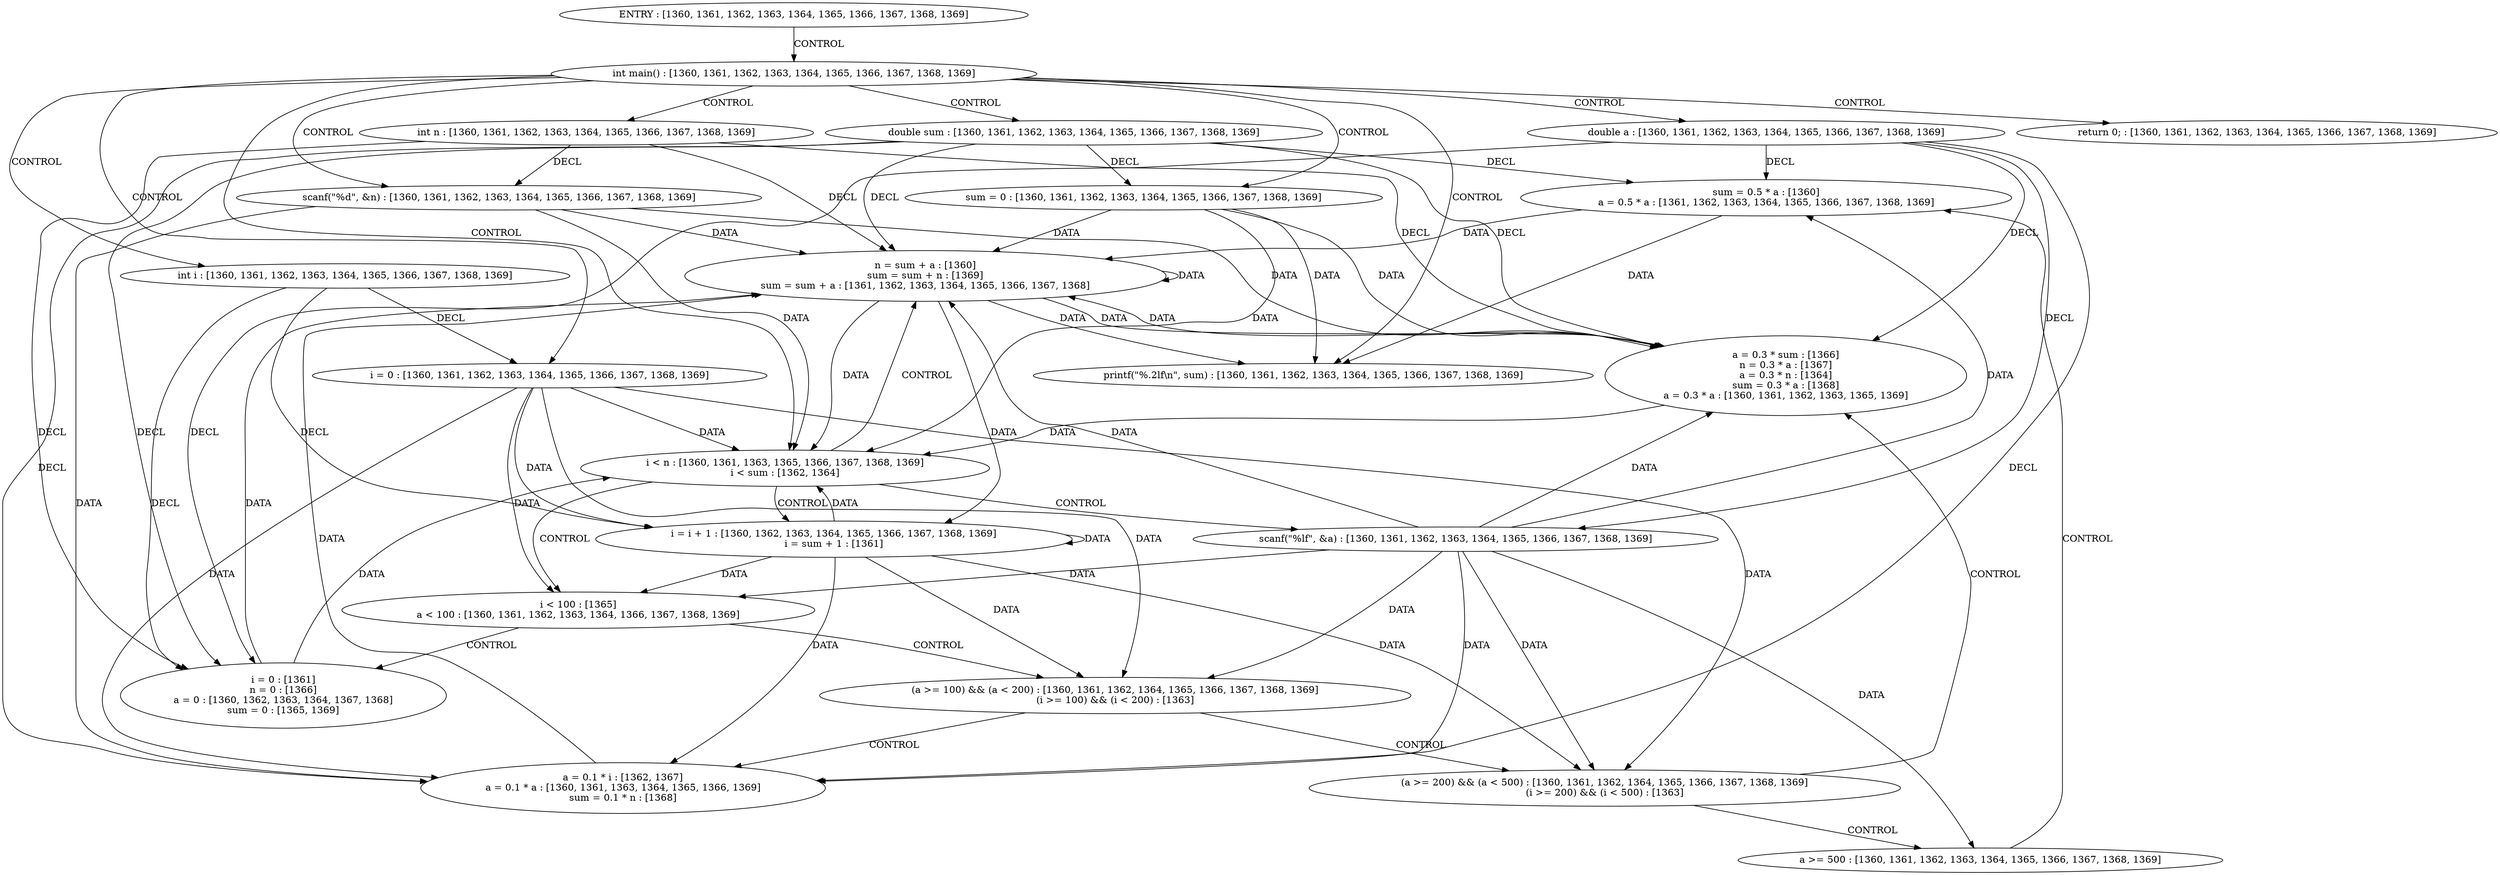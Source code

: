 digraph G {
  1 [ label="printf(\"%.2lf\\n\", sum) : [1360, 1361, 1362, 1363, 1364, 1365, 1366, 1367, 1368, 1369]
" ];
  2 [ label="scanf(\"%d\", &n) : [1360, 1361, 1362, 1363, 1364, 1365, 1366, 1367, 1368, 1369]
" ];
  3 [ label="scanf(\"%lf\", &a) : [1360, 1361, 1362, 1363, 1364, 1365, 1366, 1367, 1368, 1369]
" ];
  4 [ label="ENTRY : [1360, 1361, 1362, 1363, 1364, 1365, 1366, 1367, 1368, 1369]
" ];
  5 [ label="int i : [1360, 1361, 1362, 1363, 1364, 1365, 1366, 1367, 1368, 1369]
" ];
  6 [ label="double sum : [1360, 1361, 1362, 1363, 1364, 1365, 1366, 1367, 1368, 1369]
" ];
  7 [ label="int n : [1360, 1361, 1362, 1363, 1364, 1365, 1366, 1367, 1368, 1369]
" ];
  8 [ label="double a : [1360, 1361, 1362, 1363, 1364, 1365, 1366, 1367, 1368, 1369]
" ];
  9 [ label="sum = 0.5 * a : [1360]
a = 0.5 * a : [1361, 1362, 1363, 1364, 1365, 1366, 1367, 1368, 1369]
" ];
  10 [ label="a = 0.3 * sum : [1366]
n = 0.3 * a : [1367]
a = 0.3 * n : [1364]
sum = 0.3 * a : [1368]
a = 0.3 * a : [1360, 1361, 1362, 1363, 1365, 1369]
" ];
  11 [ label="a = 0.1 * i : [1362, 1367]
a = 0.1 * a : [1360, 1361, 1363, 1364, 1365, 1366, 1369]
sum = 0.1 * n : [1368]
" ];
  12 [ label="i = 0 : [1360, 1361, 1362, 1363, 1364, 1365, 1366, 1367, 1368, 1369]
" ];
  13 [ label="sum = 0 : [1360, 1361, 1362, 1363, 1364, 1365, 1366, 1367, 1368, 1369]
" ];
  14 [ label="i = 0 : [1361]
n = 0 : [1366]
a = 0 : [1360, 1362, 1363, 1364, 1367, 1368]
sum = 0 : [1365, 1369]
" ];
  15 [ label="n = sum + a : [1360]
sum = sum + n : [1369]
sum = sum + a : [1361, 1362, 1363, 1364, 1365, 1366, 1367, 1368]
" ];
  16 [ label="i = i + 1 : [1360, 1362, 1363, 1364, 1365, 1366, 1367, 1368, 1369]
i = sum + 1 : [1361]
" ];
  17 [ label="i < n : [1360, 1361, 1363, 1365, 1366, 1367, 1368, 1369]
i < sum : [1362, 1364]
" ];
  18 [ label="(a >= 200) && (a < 500) : [1360, 1361, 1362, 1364, 1365, 1366, 1367, 1368, 1369]
(i >= 200) && (i < 500) : [1363]
" ];
  19 [ label="i < 100 : [1365]
a < 100 : [1360, 1361, 1362, 1363, 1364, 1366, 1367, 1368, 1369]
" ];
  20 [ label="int main() : [1360, 1361, 1362, 1363, 1364, 1365, 1366, 1367, 1368, 1369]
" ];
  21 [ label="a >= 500 : [1360, 1361, 1362, 1363, 1364, 1365, 1366, 1367, 1368, 1369]
" ];
  22 [ label="return 0; : [1360, 1361, 1362, 1363, 1364, 1365, 1366, 1367, 1368, 1369]
" ];
  23 [ label="(a >= 100) && (a < 200) : [1360, 1361, 1362, 1364, 1365, 1366, 1367, 1368, 1369]
(i >= 100) && (i < 200) : [1363]
" ];
  4 -> 20 [ label="CONTROL" ];
  20 -> 5 [ label="CONTROL" ];
  20 -> 7 [ label="CONTROL" ];
  20 -> 8 [ label="CONTROL" ];
  20 -> 6 [ label="CONTROL" ];
  20 -> 13 [ label="CONTROL" ];
  20 -> 2 [ label="CONTROL" ];
  20 -> 12 [ label="CONTROL" ];
  20 -> 17 [ label="CONTROL" ];
  20 -> 1 [ label="CONTROL" ];
  20 -> 22 [ label="CONTROL" ];
  17 -> 3 [ label="CONTROL" ];
  17 -> 19 [ label="CONTROL" ];
  17 -> 15 [ label="CONTROL" ];
  17 -> 16 [ label="CONTROL" ];
  19 -> 14 [ label="CONTROL" ];
  19 -> 23 [ label="CONTROL" ];
  23 -> 11 [ label="CONTROL" ];
  23 -> 18 [ label="CONTROL" ];
  18 -> 10 [ label="CONTROL" ];
  18 -> 21 [ label="CONTROL" ];
  21 -> 9 [ label="CONTROL" ];
  13 -> 15 [ label="DATA" ];
  13 -> 1 [ label="DATA" ];
  2 -> 17 [ label="DATA" ];
  12 -> 17 [ label="DATA" ];
  3 -> 19 [ label="DATA" ];
  3 -> 23 [ label="DATA" ];
  3 -> 11 [ label="DATA" ];
  3 -> 18 [ label="DATA" ];
  3 -> 10 [ label="DATA" ];
  3 -> 21 [ label="DATA" ];
  3 -> 9 [ label="DATA" ];
  3 -> 15 [ label="DATA" ];
  11 -> 15 [ label="DATA" ];
  10 -> 15 [ label="DATA" ];
  9 -> 15 [ label="DATA" ];
  15 -> 15 [ label="DATA" ];
  15 -> 16 [ label="DATA" ];
  15 -> 1 [ label="DATA" ];
  16 -> 17 [ label="DATA" ];
  5 -> 12 [ label="DECL" ];
  5 -> 16 [ label="DECL" ];
  5 -> 14 [ label="DECL" ];
  7 -> 2 [ label="DECL" ];
  8 -> 10 [ label="DECL" ];
  8 -> 11 [ label="DECL" ];
  8 -> 3 [ label="DECL" ];
  8 -> 9 [ label="DECL" ];
  6 -> 13 [ label="DECL" ];
  6 -> 15 [ label="DECL" ];
  12 -> 11 [ label="DATA" ];
  12 -> 16 [ label="DATA" ];
  14 -> 15 [ label="DATA" ];
  10 -> 17 [ label="DATA" ];
  16 -> 11 [ label="DATA" ];
  16 -> 16 [ label="DATA" ];
  7 -> 10 [ label="DECL" ];
  8 -> 14 [ label="DECL" ];
  13 -> 17 [ label="DATA" ];
  15 -> 17 [ label="DATA" ];
  12 -> 23 [ label="DATA" ];
  12 -> 18 [ label="DATA" ];
  16 -> 23 [ label="DATA" ];
  16 -> 18 [ label="DATA" ];
  2 -> 15 [ label="DATA" ];
  6 -> 14 [ label="DECL" ];
  12 -> 19 [ label="DATA" ];
  16 -> 19 [ label="DATA" ];
  2 -> 11 [ label="DATA" ];
  6 -> 11 [ label="DECL" ];
  6 -> 10 [ label="DECL" ];
  2 -> 10 [ label="DATA" ];
  9 -> 1 [ label="DATA" ];
  7 -> 15 [ label="DECL" ];
  6 -> 9 [ label="DECL" ];
  13 -> 10 [ label="DATA" ];
  14 -> 17 [ label="DATA" ];
  15 -> 10 [ label="DATA" ];
  7 -> 14 [ label="DECL" ];
}
